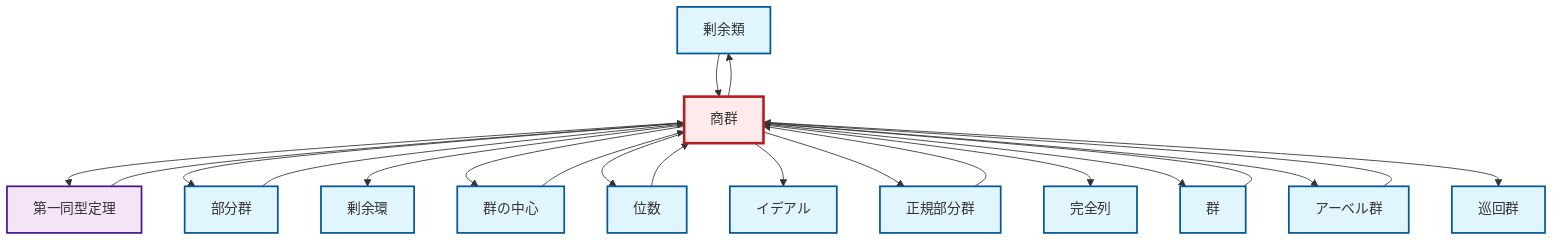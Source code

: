 graph TD
    classDef definition fill:#e1f5fe,stroke:#01579b,stroke-width:2px
    classDef theorem fill:#f3e5f5,stroke:#4a148c,stroke-width:2px
    classDef axiom fill:#fff3e0,stroke:#e65100,stroke-width:2px
    classDef example fill:#e8f5e9,stroke:#1b5e20,stroke-width:2px
    classDef current fill:#ffebee,stroke:#b71c1c,stroke-width:3px
    def-quotient-ring["剰余環"]:::definition
    def-coset["剰余類"]:::definition
    def-subgroup["部分群"]:::definition
    def-exact-sequence["完全列"]:::definition
    def-ideal["イデアル"]:::definition
    def-quotient-group["商群"]:::definition
    def-cyclic-group["巡回群"]:::definition
    def-normal-subgroup["正規部分群"]:::definition
    def-order["位数"]:::definition
    def-center-of-group["群の中心"]:::definition
    def-abelian-group["アーベル群"]:::definition
    thm-first-isomorphism["第一同型定理"]:::theorem
    def-group["群"]:::definition
    def-quotient-group --> thm-first-isomorphism
    def-group --> def-quotient-group
    def-subgroup --> def-quotient-group
    def-quotient-group --> def-subgroup
    def-abelian-group --> def-quotient-group
    def-quotient-group --> def-coset
    def-quotient-group --> def-quotient-ring
    def-order --> def-quotient-group
    def-center-of-group --> def-quotient-group
    def-quotient-group --> def-center-of-group
    def-quotient-group --> def-order
    def-quotient-group --> def-ideal
    def-quotient-group --> def-normal-subgroup
    thm-first-isomorphism --> def-quotient-group
    def-normal-subgroup --> def-quotient-group
    def-quotient-group --> def-exact-sequence
    def-quotient-group --> def-group
    def-quotient-group --> def-abelian-group
    def-coset --> def-quotient-group
    def-quotient-group --> def-cyclic-group
    class def-quotient-group current